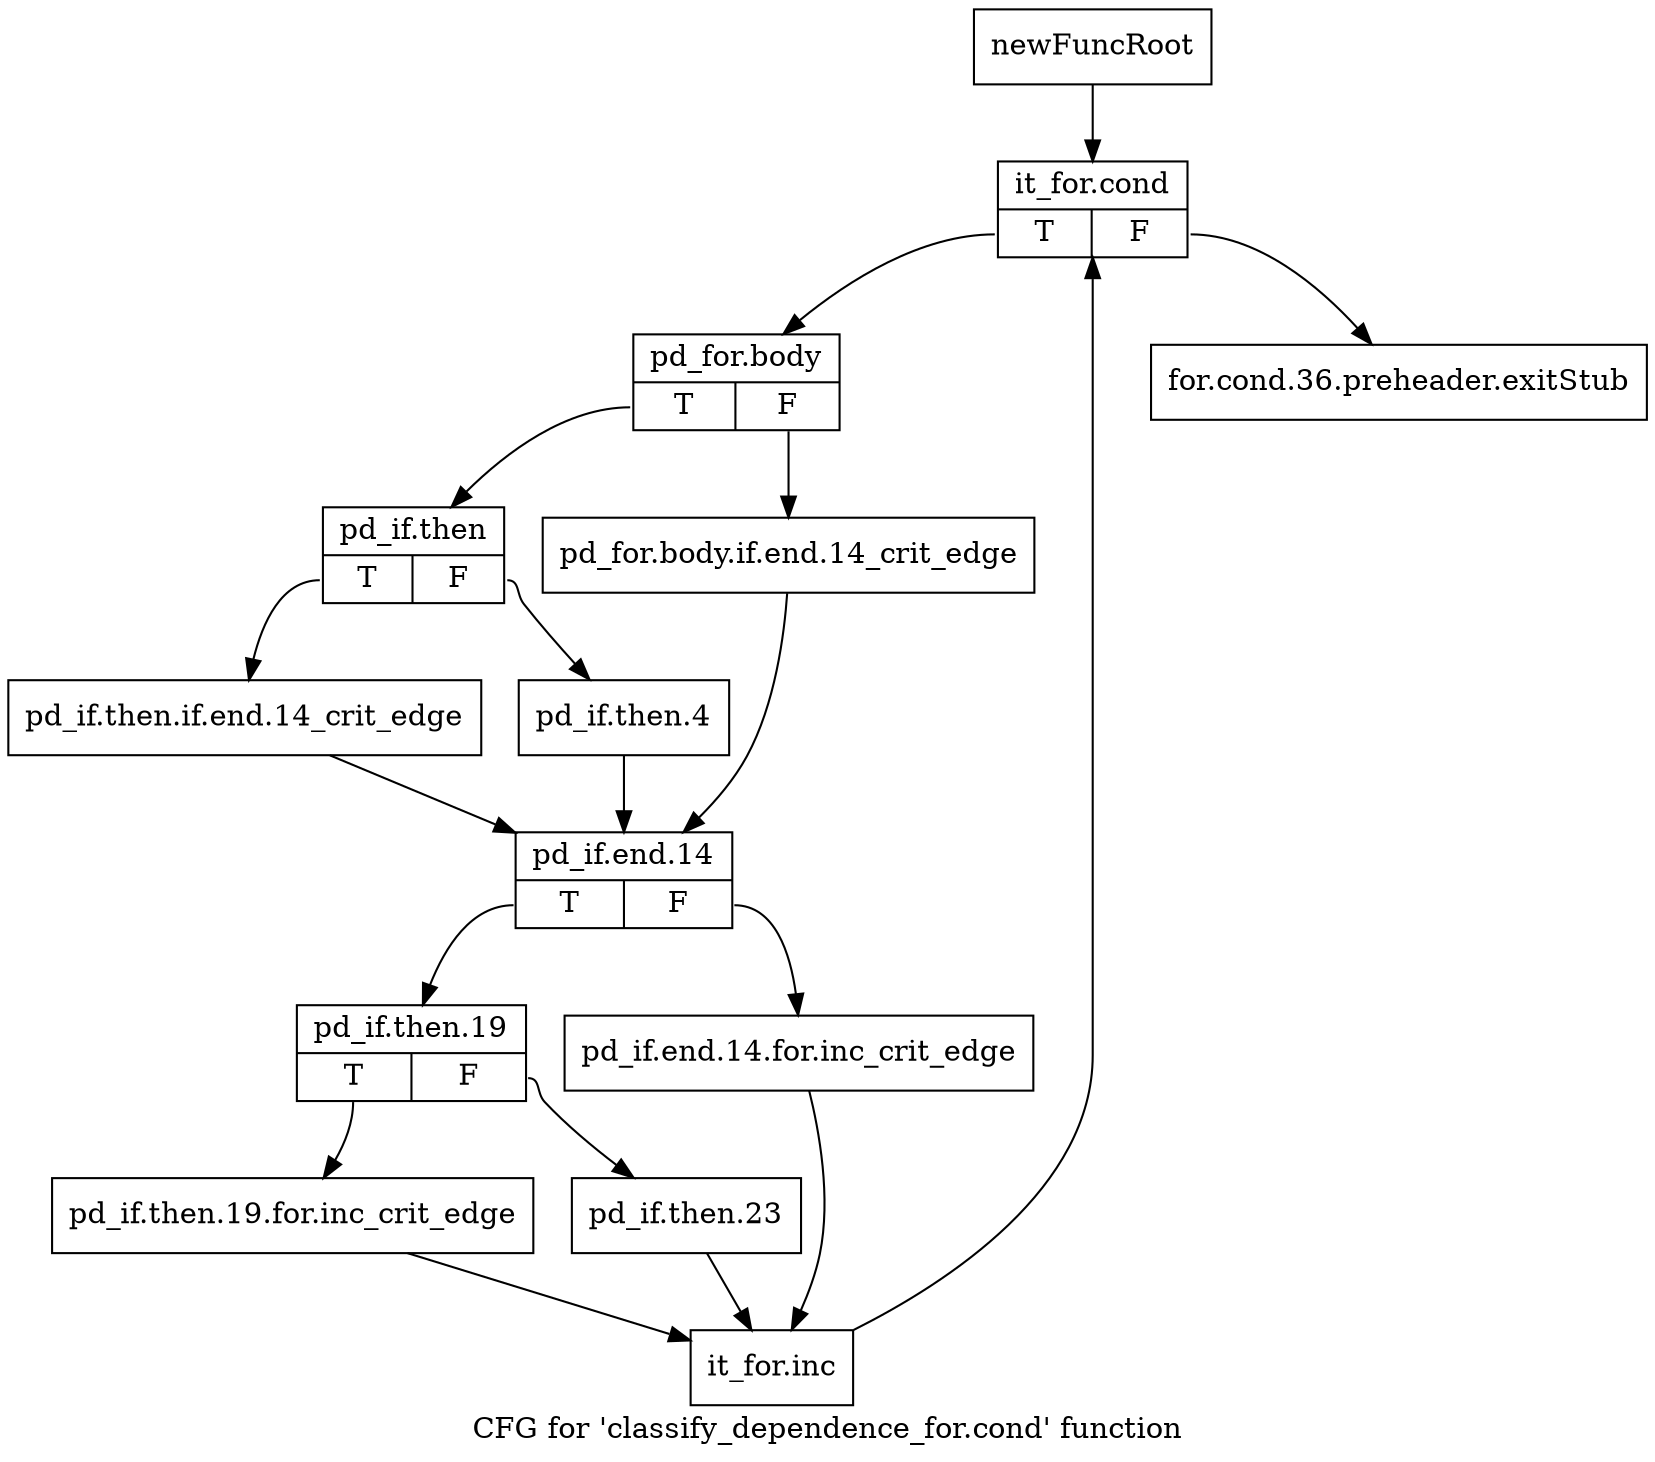 digraph "CFG for 'classify_dependence_for.cond' function" {
	label="CFG for 'classify_dependence_for.cond' function";

	Node0xaa799a0 [shape=record,label="{newFuncRoot}"];
	Node0xaa799a0 -> Node0xaa79a40;
	Node0xaa799f0 [shape=record,label="{for.cond.36.preheader.exitStub}"];
	Node0xaa79a40 [shape=record,label="{it_for.cond|{<s0>T|<s1>F}}"];
	Node0xaa79a40:s0 -> Node0xaa79a90;
	Node0xaa79a40:s1 -> Node0xaa799f0;
	Node0xaa79a90 [shape=record,label="{pd_for.body|{<s0>T|<s1>F}}"];
	Node0xaa79a90:s0 -> Node0xaa79b30;
	Node0xaa79a90:s1 -> Node0xaa79ae0;
	Node0xaa79ae0 [shape=record,label="{pd_for.body.if.end.14_crit_edge}"];
	Node0xaa79ae0 -> Node0xaa79c20;
	Node0xaa79b30 [shape=record,label="{pd_if.then|{<s0>T|<s1>F}}"];
	Node0xaa79b30:s0 -> Node0xaa79bd0;
	Node0xaa79b30:s1 -> Node0xaa79b80;
	Node0xaa79b80 [shape=record,label="{pd_if.then.4}"];
	Node0xaa79b80 -> Node0xaa79c20;
	Node0xaa79bd0 [shape=record,label="{pd_if.then.if.end.14_crit_edge}"];
	Node0xaa79bd0 -> Node0xaa79c20;
	Node0xaa79c20 [shape=record,label="{pd_if.end.14|{<s0>T|<s1>F}}"];
	Node0xaa79c20:s0 -> Node0xaa79cc0;
	Node0xaa79c20:s1 -> Node0xaa79c70;
	Node0xaa79c70 [shape=record,label="{pd_if.end.14.for.inc_crit_edge}"];
	Node0xaa79c70 -> Node0xaa79db0;
	Node0xaa79cc0 [shape=record,label="{pd_if.then.19|{<s0>T|<s1>F}}"];
	Node0xaa79cc0:s0 -> Node0xaa79d60;
	Node0xaa79cc0:s1 -> Node0xaa79d10;
	Node0xaa79d10 [shape=record,label="{pd_if.then.23}"];
	Node0xaa79d10 -> Node0xaa79db0;
	Node0xaa79d60 [shape=record,label="{pd_if.then.19.for.inc_crit_edge}"];
	Node0xaa79d60 -> Node0xaa79db0;
	Node0xaa79db0 [shape=record,label="{it_for.inc}"];
	Node0xaa79db0 -> Node0xaa79a40;
}
